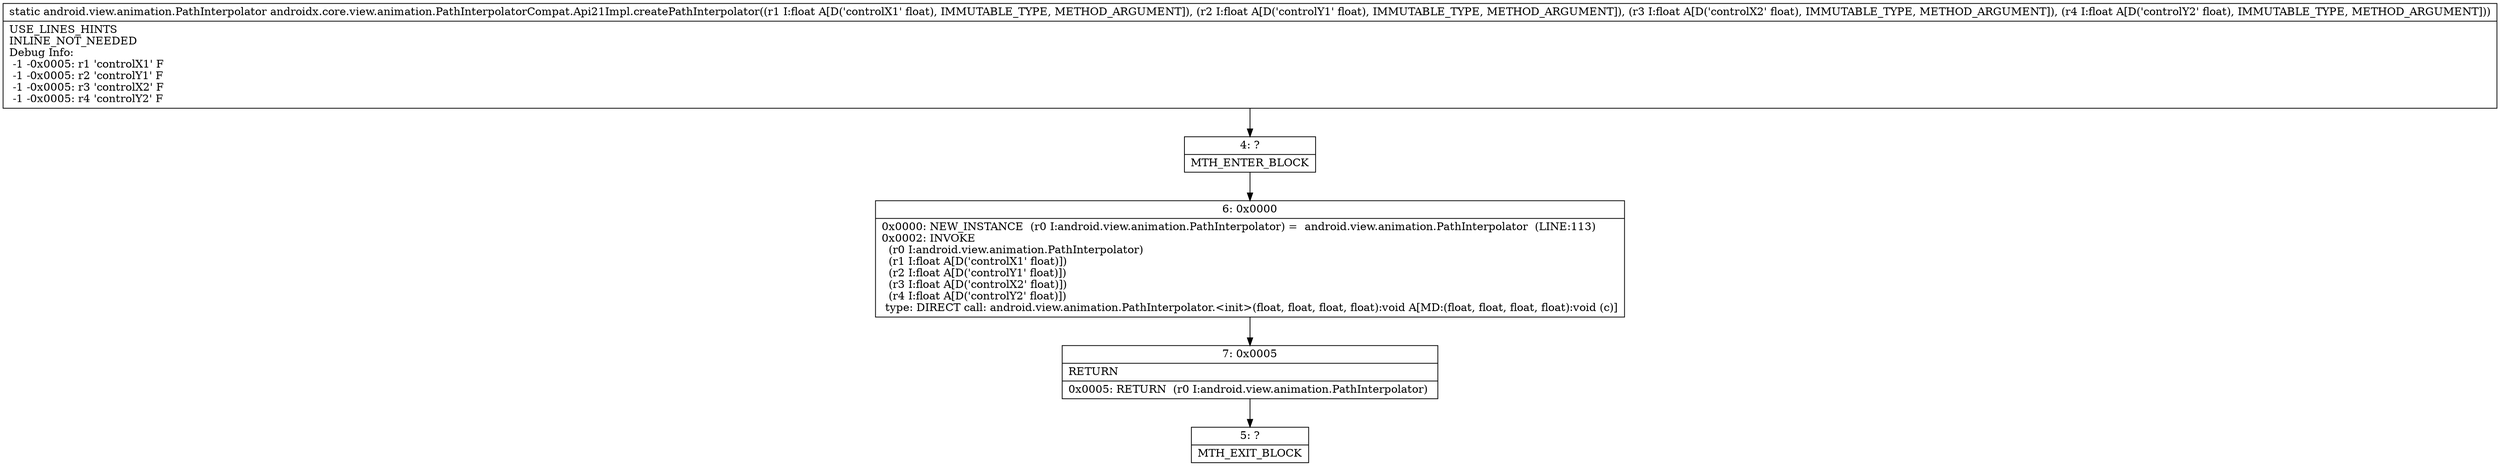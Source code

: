 digraph "CFG forandroidx.core.view.animation.PathInterpolatorCompat.Api21Impl.createPathInterpolator(FFFF)Landroid\/view\/animation\/PathInterpolator;" {
Node_4 [shape=record,label="{4\:\ ?|MTH_ENTER_BLOCK\l}"];
Node_6 [shape=record,label="{6\:\ 0x0000|0x0000: NEW_INSTANCE  (r0 I:android.view.animation.PathInterpolator) =  android.view.animation.PathInterpolator  (LINE:113)\l0x0002: INVOKE  \l  (r0 I:android.view.animation.PathInterpolator)\l  (r1 I:float A[D('controlX1' float)])\l  (r2 I:float A[D('controlY1' float)])\l  (r3 I:float A[D('controlX2' float)])\l  (r4 I:float A[D('controlY2' float)])\l type: DIRECT call: android.view.animation.PathInterpolator.\<init\>(float, float, float, float):void A[MD:(float, float, float, float):void (c)]\l}"];
Node_7 [shape=record,label="{7\:\ 0x0005|RETURN\l|0x0005: RETURN  (r0 I:android.view.animation.PathInterpolator) \l}"];
Node_5 [shape=record,label="{5\:\ ?|MTH_EXIT_BLOCK\l}"];
MethodNode[shape=record,label="{static android.view.animation.PathInterpolator androidx.core.view.animation.PathInterpolatorCompat.Api21Impl.createPathInterpolator((r1 I:float A[D('controlX1' float), IMMUTABLE_TYPE, METHOD_ARGUMENT]), (r2 I:float A[D('controlY1' float), IMMUTABLE_TYPE, METHOD_ARGUMENT]), (r3 I:float A[D('controlX2' float), IMMUTABLE_TYPE, METHOD_ARGUMENT]), (r4 I:float A[D('controlY2' float), IMMUTABLE_TYPE, METHOD_ARGUMENT]))  | USE_LINES_HINTS\lINLINE_NOT_NEEDED\lDebug Info:\l  \-1 \-0x0005: r1 'controlX1' F\l  \-1 \-0x0005: r2 'controlY1' F\l  \-1 \-0x0005: r3 'controlX2' F\l  \-1 \-0x0005: r4 'controlY2' F\l}"];
MethodNode -> Node_4;Node_4 -> Node_6;
Node_6 -> Node_7;
Node_7 -> Node_5;
}

